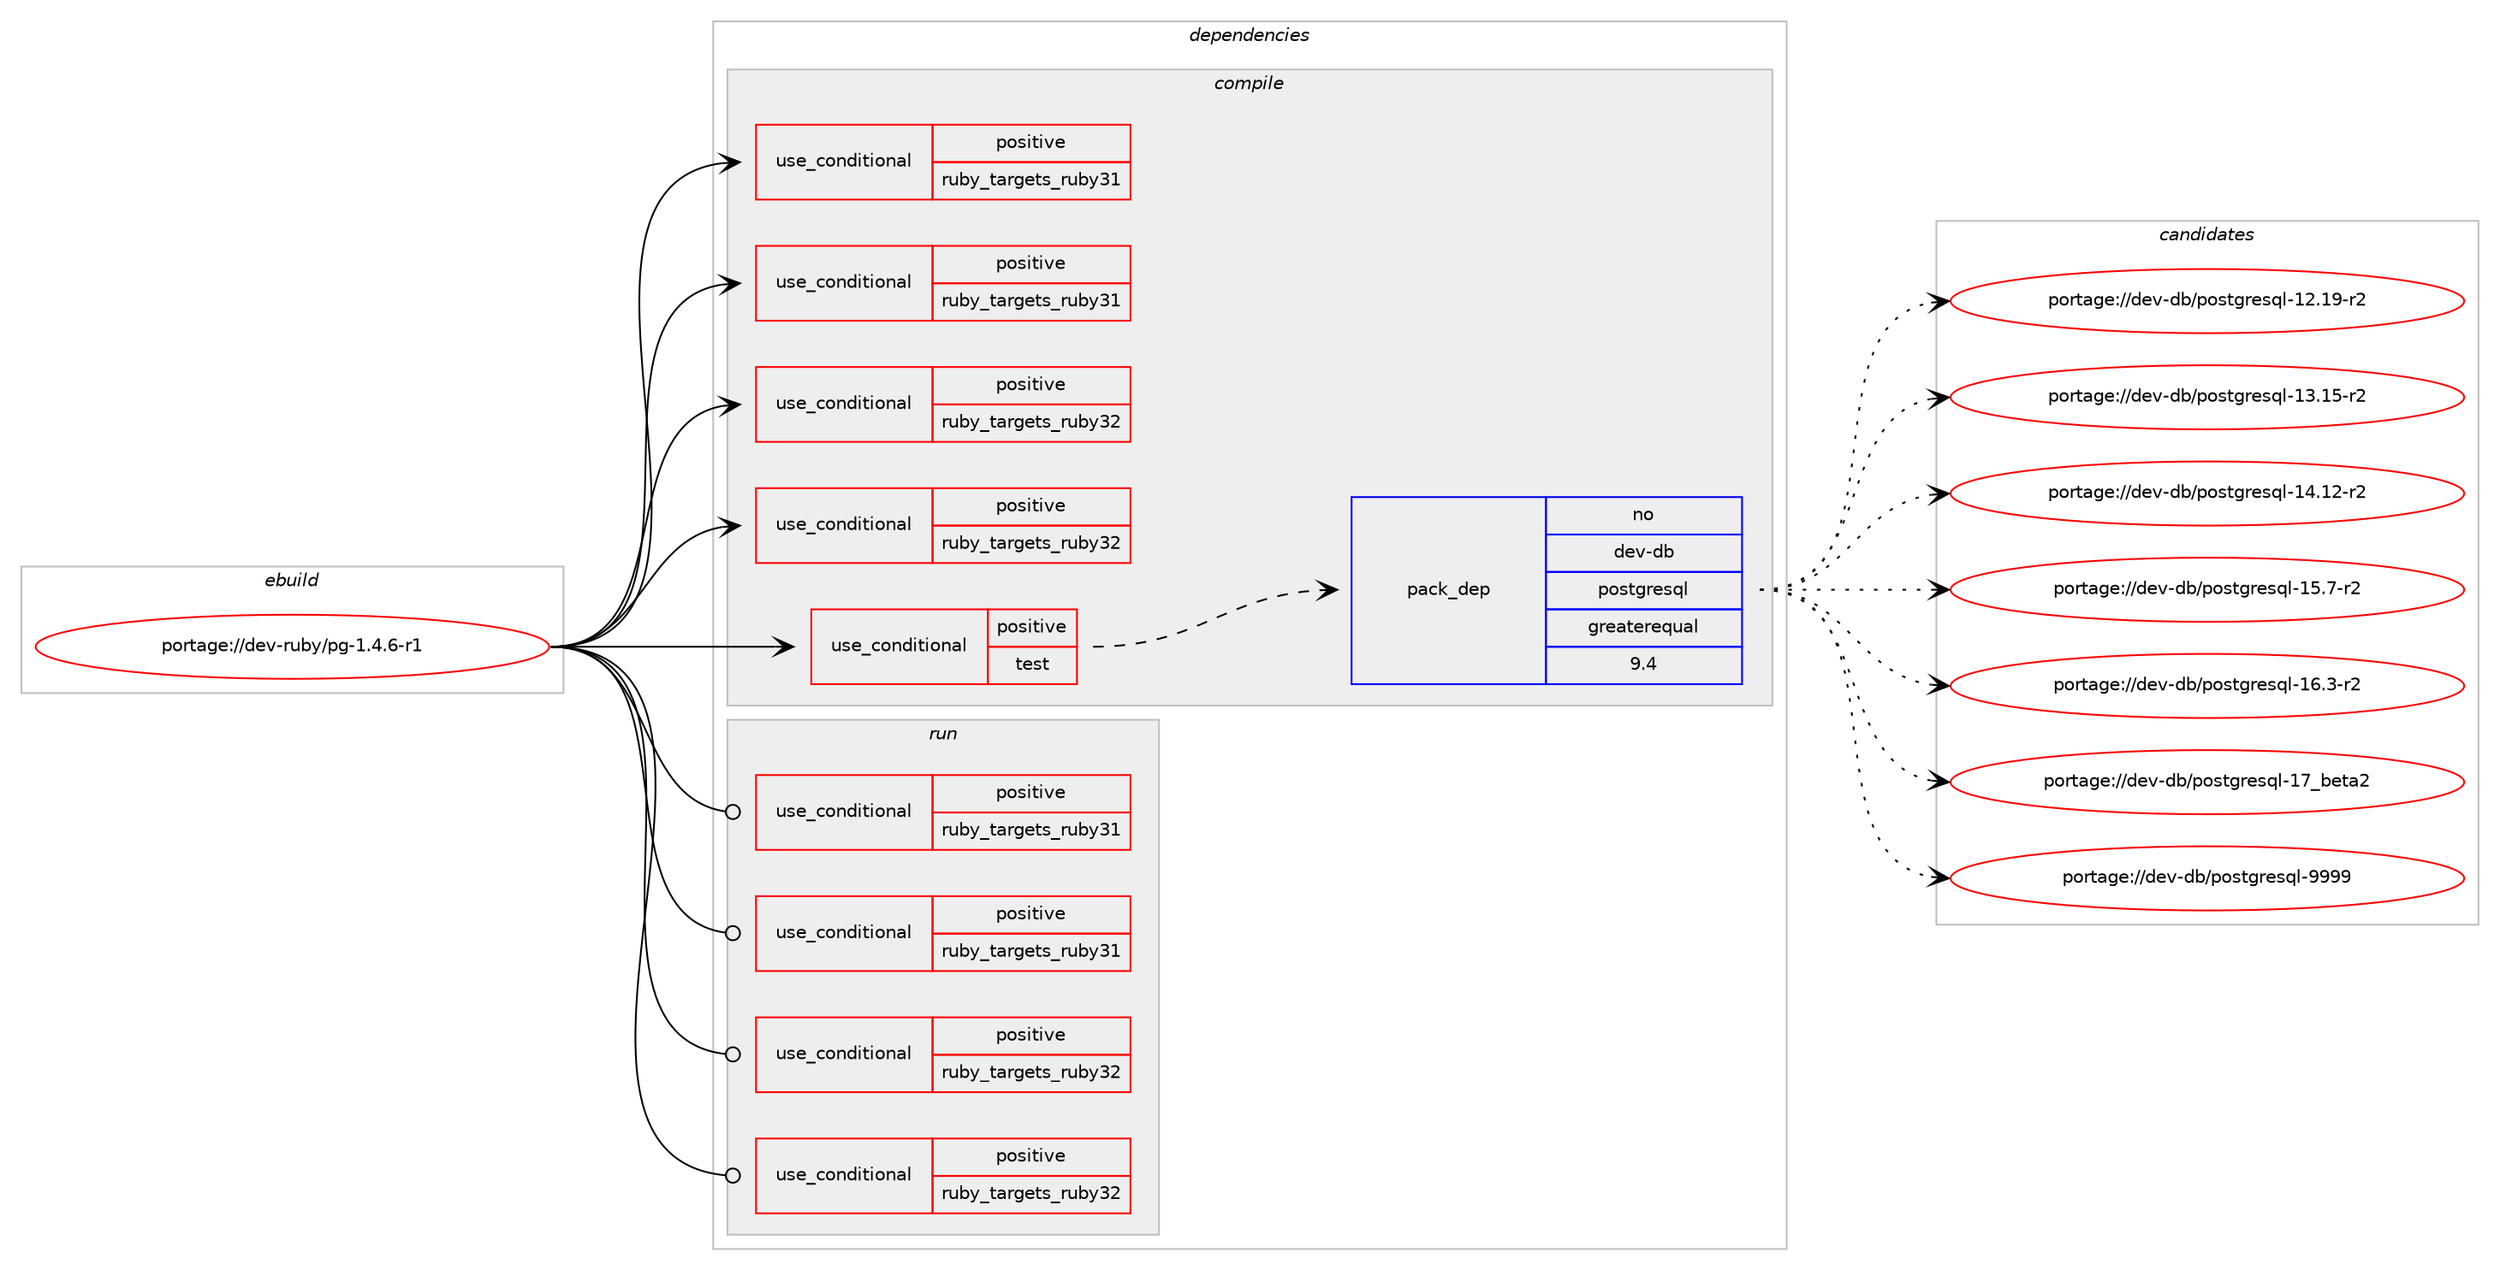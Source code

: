 digraph prolog {

# *************
# Graph options
# *************

newrank=true;
concentrate=true;
compound=true;
graph [rankdir=LR,fontname=Helvetica,fontsize=10,ranksep=1.5];#, ranksep=2.5, nodesep=0.2];
edge  [arrowhead=vee];
node  [fontname=Helvetica,fontsize=10];

# **********
# The ebuild
# **********

subgraph cluster_leftcol {
color=gray;
rank=same;
label=<<i>ebuild</i>>;
id [label="portage://dev-ruby/pg-1.4.6-r1", color=red, width=4, href="../dev-ruby/pg-1.4.6-r1.svg"];
}

# ****************
# The dependencies
# ****************

subgraph cluster_midcol {
color=gray;
label=<<i>dependencies</i>>;
subgraph cluster_compile {
fillcolor="#eeeeee";
style=filled;
label=<<i>compile</i>>;
subgraph cond51079 {
dependency99004 [label=<<TABLE BORDER="0" CELLBORDER="1" CELLSPACING="0" CELLPADDING="4"><TR><TD ROWSPAN="3" CELLPADDING="10">use_conditional</TD></TR><TR><TD>positive</TD></TR><TR><TD>ruby_targets_ruby31</TD></TR></TABLE>>, shape=none, color=red];
# *** BEGIN UNKNOWN DEPENDENCY TYPE (TODO) ***
# dependency99004 -> package_dependency(portage://dev-ruby/pg-1.4.6-r1,install,no,dev-lang,ruby,none,[,,],[slot(3.1)],[])
# *** END UNKNOWN DEPENDENCY TYPE (TODO) ***

}
id:e -> dependency99004:w [weight=20,style="solid",arrowhead="vee"];
subgraph cond51080 {
dependency99005 [label=<<TABLE BORDER="0" CELLBORDER="1" CELLSPACING="0" CELLPADDING="4"><TR><TD ROWSPAN="3" CELLPADDING="10">use_conditional</TD></TR><TR><TD>positive</TD></TR><TR><TD>ruby_targets_ruby31</TD></TR></TABLE>>, shape=none, color=red];
# *** BEGIN UNKNOWN DEPENDENCY TYPE (TODO) ***
# dependency99005 -> package_dependency(portage://dev-ruby/pg-1.4.6-r1,install,no,virtual,rubygems,none,[,,],[],[use(enable(ruby_targets_ruby31),negative)])
# *** END UNKNOWN DEPENDENCY TYPE (TODO) ***

}
id:e -> dependency99005:w [weight=20,style="solid",arrowhead="vee"];
subgraph cond51081 {
dependency99006 [label=<<TABLE BORDER="0" CELLBORDER="1" CELLSPACING="0" CELLPADDING="4"><TR><TD ROWSPAN="3" CELLPADDING="10">use_conditional</TD></TR><TR><TD>positive</TD></TR><TR><TD>ruby_targets_ruby32</TD></TR></TABLE>>, shape=none, color=red];
# *** BEGIN UNKNOWN DEPENDENCY TYPE (TODO) ***
# dependency99006 -> package_dependency(portage://dev-ruby/pg-1.4.6-r1,install,no,dev-lang,ruby,none,[,,],[slot(3.2)],[])
# *** END UNKNOWN DEPENDENCY TYPE (TODO) ***

}
id:e -> dependency99006:w [weight=20,style="solid",arrowhead="vee"];
subgraph cond51082 {
dependency99007 [label=<<TABLE BORDER="0" CELLBORDER="1" CELLSPACING="0" CELLPADDING="4"><TR><TD ROWSPAN="3" CELLPADDING="10">use_conditional</TD></TR><TR><TD>positive</TD></TR><TR><TD>ruby_targets_ruby32</TD></TR></TABLE>>, shape=none, color=red];
# *** BEGIN UNKNOWN DEPENDENCY TYPE (TODO) ***
# dependency99007 -> package_dependency(portage://dev-ruby/pg-1.4.6-r1,install,no,virtual,rubygems,none,[,,],[],[use(enable(ruby_targets_ruby32),negative)])
# *** END UNKNOWN DEPENDENCY TYPE (TODO) ***

}
id:e -> dependency99007:w [weight=20,style="solid",arrowhead="vee"];
subgraph cond51083 {
dependency99008 [label=<<TABLE BORDER="0" CELLBORDER="1" CELLSPACING="0" CELLPADDING="4"><TR><TD ROWSPAN="3" CELLPADDING="10">use_conditional</TD></TR><TR><TD>positive</TD></TR><TR><TD>test</TD></TR></TABLE>>, shape=none, color=red];
subgraph pack46608 {
dependency99009 [label=<<TABLE BORDER="0" CELLBORDER="1" CELLSPACING="0" CELLPADDING="4" WIDTH="220"><TR><TD ROWSPAN="6" CELLPADDING="30">pack_dep</TD></TR><TR><TD WIDTH="110">no</TD></TR><TR><TD>dev-db</TD></TR><TR><TD>postgresql</TD></TR><TR><TD>greaterequal</TD></TR><TR><TD>9.4</TD></TR></TABLE>>, shape=none, color=blue];
}
dependency99008:e -> dependency99009:w [weight=20,style="dashed",arrowhead="vee"];
}
id:e -> dependency99008:w [weight=20,style="solid",arrowhead="vee"];
# *** BEGIN UNKNOWN DEPENDENCY TYPE (TODO) ***
# id -> package_dependency(portage://dev-ruby/pg-1.4.6-r1,install,no,dev-db,postgresql,none,[,,],[],[])
# *** END UNKNOWN DEPENDENCY TYPE (TODO) ***

}
subgraph cluster_compileandrun {
fillcolor="#eeeeee";
style=filled;
label=<<i>compile and run</i>>;
}
subgraph cluster_run {
fillcolor="#eeeeee";
style=filled;
label=<<i>run</i>>;
subgraph cond51084 {
dependency99010 [label=<<TABLE BORDER="0" CELLBORDER="1" CELLSPACING="0" CELLPADDING="4"><TR><TD ROWSPAN="3" CELLPADDING="10">use_conditional</TD></TR><TR><TD>positive</TD></TR><TR><TD>ruby_targets_ruby31</TD></TR></TABLE>>, shape=none, color=red];
# *** BEGIN UNKNOWN DEPENDENCY TYPE (TODO) ***
# dependency99010 -> package_dependency(portage://dev-ruby/pg-1.4.6-r1,run,no,dev-lang,ruby,none,[,,],[slot(3.1)],[])
# *** END UNKNOWN DEPENDENCY TYPE (TODO) ***

}
id:e -> dependency99010:w [weight=20,style="solid",arrowhead="odot"];
subgraph cond51085 {
dependency99011 [label=<<TABLE BORDER="0" CELLBORDER="1" CELLSPACING="0" CELLPADDING="4"><TR><TD ROWSPAN="3" CELLPADDING="10">use_conditional</TD></TR><TR><TD>positive</TD></TR><TR><TD>ruby_targets_ruby31</TD></TR></TABLE>>, shape=none, color=red];
# *** BEGIN UNKNOWN DEPENDENCY TYPE (TODO) ***
# dependency99011 -> package_dependency(portage://dev-ruby/pg-1.4.6-r1,run,no,virtual,rubygems,none,[,,],[],[use(enable(ruby_targets_ruby31),negative)])
# *** END UNKNOWN DEPENDENCY TYPE (TODO) ***

}
id:e -> dependency99011:w [weight=20,style="solid",arrowhead="odot"];
subgraph cond51086 {
dependency99012 [label=<<TABLE BORDER="0" CELLBORDER="1" CELLSPACING="0" CELLPADDING="4"><TR><TD ROWSPAN="3" CELLPADDING="10">use_conditional</TD></TR><TR><TD>positive</TD></TR><TR><TD>ruby_targets_ruby32</TD></TR></TABLE>>, shape=none, color=red];
# *** BEGIN UNKNOWN DEPENDENCY TYPE (TODO) ***
# dependency99012 -> package_dependency(portage://dev-ruby/pg-1.4.6-r1,run,no,dev-lang,ruby,none,[,,],[slot(3.2)],[])
# *** END UNKNOWN DEPENDENCY TYPE (TODO) ***

}
id:e -> dependency99012:w [weight=20,style="solid",arrowhead="odot"];
subgraph cond51087 {
dependency99013 [label=<<TABLE BORDER="0" CELLBORDER="1" CELLSPACING="0" CELLPADDING="4"><TR><TD ROWSPAN="3" CELLPADDING="10">use_conditional</TD></TR><TR><TD>positive</TD></TR><TR><TD>ruby_targets_ruby32</TD></TR></TABLE>>, shape=none, color=red];
# *** BEGIN UNKNOWN DEPENDENCY TYPE (TODO) ***
# dependency99013 -> package_dependency(portage://dev-ruby/pg-1.4.6-r1,run,no,virtual,rubygems,none,[,,],[],[use(enable(ruby_targets_ruby32),negative)])
# *** END UNKNOWN DEPENDENCY TYPE (TODO) ***

}
id:e -> dependency99013:w [weight=20,style="solid",arrowhead="odot"];
# *** BEGIN UNKNOWN DEPENDENCY TYPE (TODO) ***
# id -> package_dependency(portage://dev-ruby/pg-1.4.6-r1,run,no,dev-db,postgresql,none,[,,],any_different_slot,[])
# *** END UNKNOWN DEPENDENCY TYPE (TODO) ***

}
}

# **************
# The candidates
# **************

subgraph cluster_choices {
rank=same;
color=gray;
label=<<i>candidates</i>>;

subgraph choice46608 {
color=black;
nodesep=1;
choice1001011184510098471121111151161031141011151131084549504649574511450 [label="portage://dev-db/postgresql-12.19-r2", color=red, width=4,href="../dev-db/postgresql-12.19-r2.svg"];
choice1001011184510098471121111151161031141011151131084549514649534511450 [label="portage://dev-db/postgresql-13.15-r2", color=red, width=4,href="../dev-db/postgresql-13.15-r2.svg"];
choice1001011184510098471121111151161031141011151131084549524649504511450 [label="portage://dev-db/postgresql-14.12-r2", color=red, width=4,href="../dev-db/postgresql-14.12-r2.svg"];
choice10010111845100984711211111511610311410111511310845495346554511450 [label="portage://dev-db/postgresql-15.7-r2", color=red, width=4,href="../dev-db/postgresql-15.7-r2.svg"];
choice10010111845100984711211111511610311410111511310845495446514511450 [label="portage://dev-db/postgresql-16.3-r2", color=red, width=4,href="../dev-db/postgresql-16.3-r2.svg"];
choice10010111845100984711211111511610311410111511310845495595981011169750 [label="portage://dev-db/postgresql-17_beta2", color=red, width=4,href="../dev-db/postgresql-17_beta2.svg"];
choice1001011184510098471121111151161031141011151131084557575757 [label="portage://dev-db/postgresql-9999", color=red, width=4,href="../dev-db/postgresql-9999.svg"];
dependency99009:e -> choice1001011184510098471121111151161031141011151131084549504649574511450:w [style=dotted,weight="100"];
dependency99009:e -> choice1001011184510098471121111151161031141011151131084549514649534511450:w [style=dotted,weight="100"];
dependency99009:e -> choice1001011184510098471121111151161031141011151131084549524649504511450:w [style=dotted,weight="100"];
dependency99009:e -> choice10010111845100984711211111511610311410111511310845495346554511450:w [style=dotted,weight="100"];
dependency99009:e -> choice10010111845100984711211111511610311410111511310845495446514511450:w [style=dotted,weight="100"];
dependency99009:e -> choice10010111845100984711211111511610311410111511310845495595981011169750:w [style=dotted,weight="100"];
dependency99009:e -> choice1001011184510098471121111151161031141011151131084557575757:w [style=dotted,weight="100"];
}
}

}
